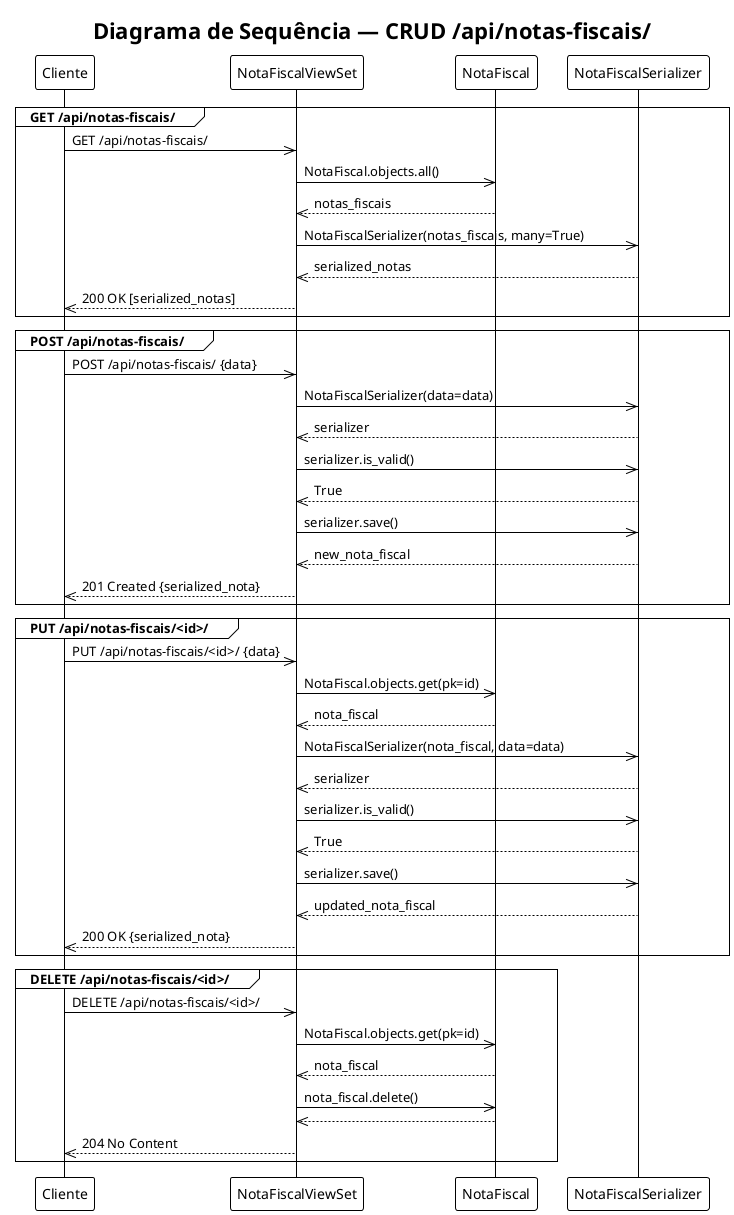 @startuml
!theme plain
title "Diagrama de Sequência — CRUD /api/notas-fiscais/"

participant "Cliente" as C
participant "NotaFiscalViewSet" as V
participant "NotaFiscal" as M
participant "NotaFiscalSerializer" as S

group GET /api/notas-fiscais/
    C->>V: GET /api/notas-fiscais/
    V->>M: NotaFiscal.objects.all()
    M-->>V: notas_fiscais
    V->>S: NotaFiscalSerializer(notas_fiscais, many=True)
    S-->>V: serialized_notas
    V-->>C: 200 OK [serialized_notas]
end

group POST /api/notas-fiscais/
    C->>V: POST /api/notas-fiscais/ {data}
    V->>S: NotaFiscalSerializer(data=data)
    S-->>V: serializer
    V->>S: serializer.is_valid()
    S-->>V: True
    V->>S: serializer.save()
    S-->>V: new_nota_fiscal
    V-->>C: 201 Created {serialized_nota}
end

group PUT /api/notas-fiscais/<id>/
    C->>V: PUT /api/notas-fiscais/<id>/ {data}
    V->>M: NotaFiscal.objects.get(pk=id)
    M-->>V: nota_fiscal
    V->>S: NotaFiscalSerializer(nota_fiscal, data=data)
    S-->>V: serializer
    V->>S: serializer.is_valid()
    S-->>V: True
    V->>S: serializer.save()
    S-->>V: updated_nota_fiscal
    V-->>C: 200 OK {serialized_nota}
end

group DELETE /api/notas-fiscais/<id>/
    C->>V: DELETE /api/notas-fiscais/<id>/
    V->>M: NotaFiscal.objects.get(pk=id)
    M-->>V: nota_fiscal
    V->>M: nota_fiscal.delete()
    M-->>V:
    V-->>C: 204 No Content
end
@enduml
